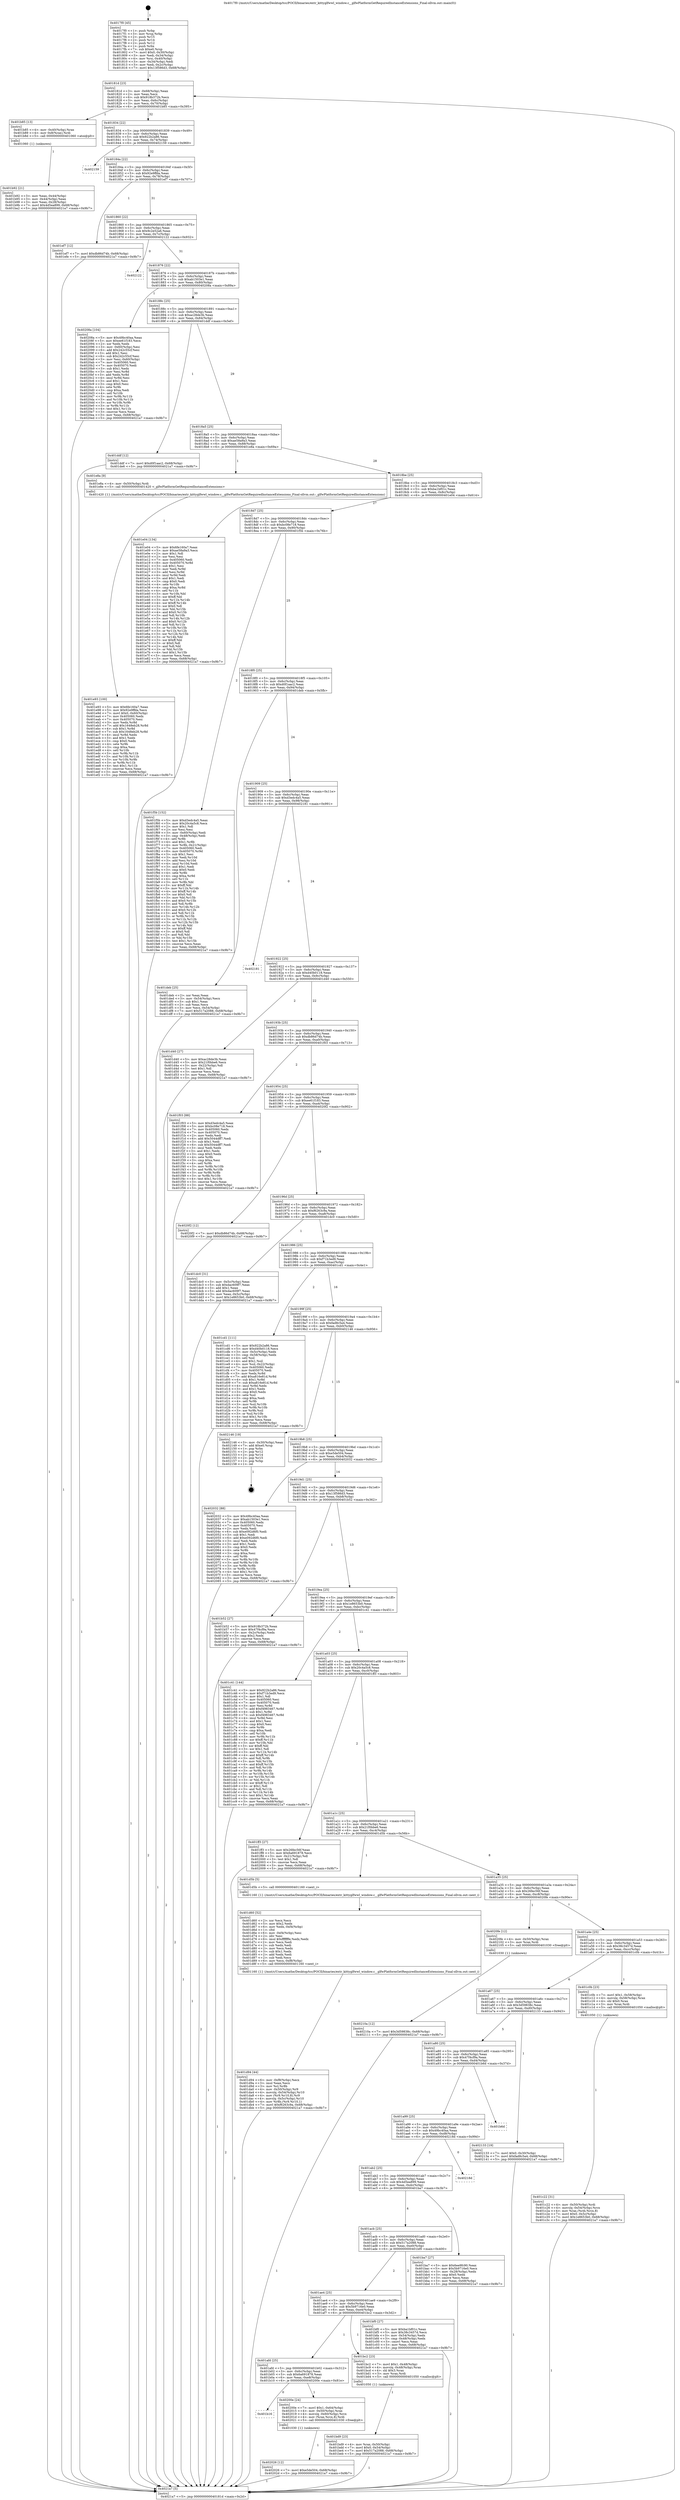 digraph "0x4017f0" {
  label = "0x4017f0 (/mnt/c/Users/mathe/Desktop/tcc/POCII/binaries/extr_kittyglfwwl_window.c__glfwPlatformGetRequiredInstanceExtensions_Final-ollvm.out::main(0))"
  labelloc = "t"
  node[shape=record]

  Entry [label="",width=0.3,height=0.3,shape=circle,fillcolor=black,style=filled]
  "0x40181d" [label="{
     0x40181d [23]\l
     | [instrs]\l
     &nbsp;&nbsp;0x40181d \<+3\>: mov -0x68(%rbp),%eax\l
     &nbsp;&nbsp;0x401820 \<+2\>: mov %eax,%ecx\l
     &nbsp;&nbsp;0x401822 \<+6\>: sub $0x918b372b,%ecx\l
     &nbsp;&nbsp;0x401828 \<+3\>: mov %eax,-0x6c(%rbp)\l
     &nbsp;&nbsp;0x40182b \<+3\>: mov %ecx,-0x70(%rbp)\l
     &nbsp;&nbsp;0x40182e \<+6\>: je 0000000000401b85 \<main+0x395\>\l
  }"]
  "0x401b85" [label="{
     0x401b85 [13]\l
     | [instrs]\l
     &nbsp;&nbsp;0x401b85 \<+4\>: mov -0x40(%rbp),%rax\l
     &nbsp;&nbsp;0x401b89 \<+4\>: mov 0x8(%rax),%rdi\l
     &nbsp;&nbsp;0x401b8d \<+5\>: call 0000000000401060 \<atoi@plt\>\l
     | [calls]\l
     &nbsp;&nbsp;0x401060 \{1\} (unknown)\l
  }"]
  "0x401834" [label="{
     0x401834 [22]\l
     | [instrs]\l
     &nbsp;&nbsp;0x401834 \<+5\>: jmp 0000000000401839 \<main+0x49\>\l
     &nbsp;&nbsp;0x401839 \<+3\>: mov -0x6c(%rbp),%eax\l
     &nbsp;&nbsp;0x40183c \<+5\>: sub $0x922b2a86,%eax\l
     &nbsp;&nbsp;0x401841 \<+3\>: mov %eax,-0x74(%rbp)\l
     &nbsp;&nbsp;0x401844 \<+6\>: je 0000000000402159 \<main+0x969\>\l
  }"]
  Exit [label="",width=0.3,height=0.3,shape=circle,fillcolor=black,style=filled,peripheries=2]
  "0x402159" [label="{
     0x402159\l
  }", style=dashed]
  "0x40184a" [label="{
     0x40184a [22]\l
     | [instrs]\l
     &nbsp;&nbsp;0x40184a \<+5\>: jmp 000000000040184f \<main+0x5f\>\l
     &nbsp;&nbsp;0x40184f \<+3\>: mov -0x6c(%rbp),%eax\l
     &nbsp;&nbsp;0x401852 \<+5\>: sub $0x92e9ffda,%eax\l
     &nbsp;&nbsp;0x401857 \<+3\>: mov %eax,-0x78(%rbp)\l
     &nbsp;&nbsp;0x40185a \<+6\>: je 0000000000401ef7 \<main+0x707\>\l
  }"]
  "0x40210a" [label="{
     0x40210a [12]\l
     | [instrs]\l
     &nbsp;&nbsp;0x40210a \<+7\>: movl $0x3d59838c,-0x68(%rbp)\l
     &nbsp;&nbsp;0x402111 \<+5\>: jmp 00000000004021a7 \<main+0x9b7\>\l
  }"]
  "0x401ef7" [label="{
     0x401ef7 [12]\l
     | [instrs]\l
     &nbsp;&nbsp;0x401ef7 \<+7\>: movl $0xdb86d74b,-0x68(%rbp)\l
     &nbsp;&nbsp;0x401efe \<+5\>: jmp 00000000004021a7 \<main+0x9b7\>\l
  }"]
  "0x401860" [label="{
     0x401860 [22]\l
     | [instrs]\l
     &nbsp;&nbsp;0x401860 \<+5\>: jmp 0000000000401865 \<main+0x75\>\l
     &nbsp;&nbsp;0x401865 \<+3\>: mov -0x6c(%rbp),%eax\l
     &nbsp;&nbsp;0x401868 \<+5\>: sub $0x9c2e52a6,%eax\l
     &nbsp;&nbsp;0x40186d \<+3\>: mov %eax,-0x7c(%rbp)\l
     &nbsp;&nbsp;0x401870 \<+6\>: je 0000000000402122 \<main+0x932\>\l
  }"]
  "0x402026" [label="{
     0x402026 [12]\l
     | [instrs]\l
     &nbsp;&nbsp;0x402026 \<+7\>: movl $0xe5de504,-0x68(%rbp)\l
     &nbsp;&nbsp;0x40202d \<+5\>: jmp 00000000004021a7 \<main+0x9b7\>\l
  }"]
  "0x402122" [label="{
     0x402122\l
  }", style=dashed]
  "0x401876" [label="{
     0x401876 [22]\l
     | [instrs]\l
     &nbsp;&nbsp;0x401876 \<+5\>: jmp 000000000040187b \<main+0x8b\>\l
     &nbsp;&nbsp;0x40187b \<+3\>: mov -0x6c(%rbp),%eax\l
     &nbsp;&nbsp;0x40187e \<+5\>: sub $0xab1503e1,%eax\l
     &nbsp;&nbsp;0x401883 \<+3\>: mov %eax,-0x80(%rbp)\l
     &nbsp;&nbsp;0x401886 \<+6\>: je 000000000040208a \<main+0x89a\>\l
  }"]
  "0x401b16" [label="{
     0x401b16\l
  }", style=dashed]
  "0x40208a" [label="{
     0x40208a [104]\l
     | [instrs]\l
     &nbsp;&nbsp;0x40208a \<+5\>: mov $0x49bc40aa,%eax\l
     &nbsp;&nbsp;0x40208f \<+5\>: mov $0xee61f183,%ecx\l
     &nbsp;&nbsp;0x402094 \<+2\>: xor %edx,%edx\l
     &nbsp;&nbsp;0x402096 \<+3\>: mov -0x60(%rbp),%esi\l
     &nbsp;&nbsp;0x402099 \<+6\>: add $0x242c55cf,%esi\l
     &nbsp;&nbsp;0x40209f \<+3\>: add $0x1,%esi\l
     &nbsp;&nbsp;0x4020a2 \<+6\>: sub $0x242c55cf,%esi\l
     &nbsp;&nbsp;0x4020a8 \<+3\>: mov %esi,-0x60(%rbp)\l
     &nbsp;&nbsp;0x4020ab \<+7\>: mov 0x405060,%esi\l
     &nbsp;&nbsp;0x4020b2 \<+7\>: mov 0x405070,%edi\l
     &nbsp;&nbsp;0x4020b9 \<+3\>: sub $0x1,%edx\l
     &nbsp;&nbsp;0x4020bc \<+3\>: mov %esi,%r8d\l
     &nbsp;&nbsp;0x4020bf \<+3\>: add %edx,%r8d\l
     &nbsp;&nbsp;0x4020c2 \<+4\>: imul %r8d,%esi\l
     &nbsp;&nbsp;0x4020c6 \<+3\>: and $0x1,%esi\l
     &nbsp;&nbsp;0x4020c9 \<+3\>: cmp $0x0,%esi\l
     &nbsp;&nbsp;0x4020cc \<+4\>: sete %r9b\l
     &nbsp;&nbsp;0x4020d0 \<+3\>: cmp $0xa,%edi\l
     &nbsp;&nbsp;0x4020d3 \<+4\>: setl %r10b\l
     &nbsp;&nbsp;0x4020d7 \<+3\>: mov %r9b,%r11b\l
     &nbsp;&nbsp;0x4020da \<+3\>: and %r10b,%r11b\l
     &nbsp;&nbsp;0x4020dd \<+3\>: xor %r10b,%r9b\l
     &nbsp;&nbsp;0x4020e0 \<+3\>: or %r9b,%r11b\l
     &nbsp;&nbsp;0x4020e3 \<+4\>: test $0x1,%r11b\l
     &nbsp;&nbsp;0x4020e7 \<+3\>: cmovne %ecx,%eax\l
     &nbsp;&nbsp;0x4020ea \<+3\>: mov %eax,-0x68(%rbp)\l
     &nbsp;&nbsp;0x4020ed \<+5\>: jmp 00000000004021a7 \<main+0x9b7\>\l
  }"]
  "0x40188c" [label="{
     0x40188c [25]\l
     | [instrs]\l
     &nbsp;&nbsp;0x40188c \<+5\>: jmp 0000000000401891 \<main+0xa1\>\l
     &nbsp;&nbsp;0x401891 \<+3\>: mov -0x6c(%rbp),%eax\l
     &nbsp;&nbsp;0x401894 \<+5\>: sub $0xac28de3b,%eax\l
     &nbsp;&nbsp;0x401899 \<+6\>: mov %eax,-0x84(%rbp)\l
     &nbsp;&nbsp;0x40189f \<+6\>: je 0000000000401ddf \<main+0x5ef\>\l
  }"]
  "0x40200e" [label="{
     0x40200e [24]\l
     | [instrs]\l
     &nbsp;&nbsp;0x40200e \<+7\>: movl $0x1,-0x64(%rbp)\l
     &nbsp;&nbsp;0x402015 \<+4\>: mov -0x50(%rbp),%rax\l
     &nbsp;&nbsp;0x402019 \<+4\>: movslq -0x60(%rbp),%rcx\l
     &nbsp;&nbsp;0x40201d \<+4\>: mov (%rax,%rcx,8),%rdi\l
     &nbsp;&nbsp;0x402021 \<+5\>: call 0000000000401030 \<free@plt\>\l
     | [calls]\l
     &nbsp;&nbsp;0x401030 \{1\} (unknown)\l
  }"]
  "0x401ddf" [label="{
     0x401ddf [12]\l
     | [instrs]\l
     &nbsp;&nbsp;0x401ddf \<+7\>: movl $0xd0f1aac2,-0x68(%rbp)\l
     &nbsp;&nbsp;0x401de6 \<+5\>: jmp 00000000004021a7 \<main+0x9b7\>\l
  }"]
  "0x4018a5" [label="{
     0x4018a5 [25]\l
     | [instrs]\l
     &nbsp;&nbsp;0x4018a5 \<+5\>: jmp 00000000004018aa \<main+0xba\>\l
     &nbsp;&nbsp;0x4018aa \<+3\>: mov -0x6c(%rbp),%eax\l
     &nbsp;&nbsp;0x4018ad \<+5\>: sub $0xae58a9a3,%eax\l
     &nbsp;&nbsp;0x4018b2 \<+6\>: mov %eax,-0x88(%rbp)\l
     &nbsp;&nbsp;0x4018b8 \<+6\>: je 0000000000401e8a \<main+0x69a\>\l
  }"]
  "0x401e93" [label="{
     0x401e93 [100]\l
     | [instrs]\l
     &nbsp;&nbsp;0x401e93 \<+5\>: mov $0x6fe160a7,%eax\l
     &nbsp;&nbsp;0x401e98 \<+5\>: mov $0x92e9ffda,%ecx\l
     &nbsp;&nbsp;0x401e9d \<+7\>: movl $0x0,-0x60(%rbp)\l
     &nbsp;&nbsp;0x401ea4 \<+7\>: mov 0x405060,%edx\l
     &nbsp;&nbsp;0x401eab \<+7\>: mov 0x405070,%esi\l
     &nbsp;&nbsp;0x401eb2 \<+3\>: mov %edx,%r8d\l
     &nbsp;&nbsp;0x401eb5 \<+7\>: add $0x1648eb28,%r8d\l
     &nbsp;&nbsp;0x401ebc \<+4\>: sub $0x1,%r8d\l
     &nbsp;&nbsp;0x401ec0 \<+7\>: sub $0x1648eb28,%r8d\l
     &nbsp;&nbsp;0x401ec7 \<+4\>: imul %r8d,%edx\l
     &nbsp;&nbsp;0x401ecb \<+3\>: and $0x1,%edx\l
     &nbsp;&nbsp;0x401ece \<+3\>: cmp $0x0,%edx\l
     &nbsp;&nbsp;0x401ed1 \<+4\>: sete %r9b\l
     &nbsp;&nbsp;0x401ed5 \<+3\>: cmp $0xa,%esi\l
     &nbsp;&nbsp;0x401ed8 \<+4\>: setl %r10b\l
     &nbsp;&nbsp;0x401edc \<+3\>: mov %r9b,%r11b\l
     &nbsp;&nbsp;0x401edf \<+3\>: and %r10b,%r11b\l
     &nbsp;&nbsp;0x401ee2 \<+3\>: xor %r10b,%r9b\l
     &nbsp;&nbsp;0x401ee5 \<+3\>: or %r9b,%r11b\l
     &nbsp;&nbsp;0x401ee8 \<+4\>: test $0x1,%r11b\l
     &nbsp;&nbsp;0x401eec \<+3\>: cmovne %ecx,%eax\l
     &nbsp;&nbsp;0x401eef \<+3\>: mov %eax,-0x68(%rbp)\l
     &nbsp;&nbsp;0x401ef2 \<+5\>: jmp 00000000004021a7 \<main+0x9b7\>\l
  }"]
  "0x401e8a" [label="{
     0x401e8a [9]\l
     | [instrs]\l
     &nbsp;&nbsp;0x401e8a \<+4\>: mov -0x50(%rbp),%rdi\l
     &nbsp;&nbsp;0x401e8e \<+5\>: call 0000000000401420 \<_glfwPlatformGetRequiredInstanceExtensions\>\l
     | [calls]\l
     &nbsp;&nbsp;0x401420 \{1\} (/mnt/c/Users/mathe/Desktop/tcc/POCII/binaries/extr_kittyglfwwl_window.c__glfwPlatformGetRequiredInstanceExtensions_Final-ollvm.out::_glfwPlatformGetRequiredInstanceExtensions)\l
  }"]
  "0x4018be" [label="{
     0x4018be [25]\l
     | [instrs]\l
     &nbsp;&nbsp;0x4018be \<+5\>: jmp 00000000004018c3 \<main+0xd3\>\l
     &nbsp;&nbsp;0x4018c3 \<+3\>: mov -0x6c(%rbp),%eax\l
     &nbsp;&nbsp;0x4018c6 \<+5\>: sub $0xba1bf01c,%eax\l
     &nbsp;&nbsp;0x4018cb \<+6\>: mov %eax,-0x8c(%rbp)\l
     &nbsp;&nbsp;0x4018d1 \<+6\>: je 0000000000401e04 \<main+0x614\>\l
  }"]
  "0x401d94" [label="{
     0x401d94 [44]\l
     | [instrs]\l
     &nbsp;&nbsp;0x401d94 \<+6\>: mov -0xf8(%rbp),%ecx\l
     &nbsp;&nbsp;0x401d9a \<+3\>: imul %eax,%ecx\l
     &nbsp;&nbsp;0x401d9d \<+3\>: mov %cl,%r8b\l
     &nbsp;&nbsp;0x401da0 \<+4\>: mov -0x50(%rbp),%r9\l
     &nbsp;&nbsp;0x401da4 \<+4\>: movslq -0x54(%rbp),%r10\l
     &nbsp;&nbsp;0x401da8 \<+4\>: mov (%r9,%r10,8),%r9\l
     &nbsp;&nbsp;0x401dac \<+4\>: movslq -0x5c(%rbp),%r10\l
     &nbsp;&nbsp;0x401db0 \<+4\>: mov %r8b,(%r9,%r10,1)\l
     &nbsp;&nbsp;0x401db4 \<+7\>: movl $0xf6263c9a,-0x68(%rbp)\l
     &nbsp;&nbsp;0x401dbb \<+5\>: jmp 00000000004021a7 \<main+0x9b7\>\l
  }"]
  "0x401e04" [label="{
     0x401e04 [134]\l
     | [instrs]\l
     &nbsp;&nbsp;0x401e04 \<+5\>: mov $0x6fe160a7,%eax\l
     &nbsp;&nbsp;0x401e09 \<+5\>: mov $0xae58a9a3,%ecx\l
     &nbsp;&nbsp;0x401e0e \<+2\>: mov $0x1,%dl\l
     &nbsp;&nbsp;0x401e10 \<+2\>: xor %esi,%esi\l
     &nbsp;&nbsp;0x401e12 \<+7\>: mov 0x405060,%edi\l
     &nbsp;&nbsp;0x401e19 \<+8\>: mov 0x405070,%r8d\l
     &nbsp;&nbsp;0x401e21 \<+3\>: sub $0x1,%esi\l
     &nbsp;&nbsp;0x401e24 \<+3\>: mov %edi,%r9d\l
     &nbsp;&nbsp;0x401e27 \<+3\>: add %esi,%r9d\l
     &nbsp;&nbsp;0x401e2a \<+4\>: imul %r9d,%edi\l
     &nbsp;&nbsp;0x401e2e \<+3\>: and $0x1,%edi\l
     &nbsp;&nbsp;0x401e31 \<+3\>: cmp $0x0,%edi\l
     &nbsp;&nbsp;0x401e34 \<+4\>: sete %r10b\l
     &nbsp;&nbsp;0x401e38 \<+4\>: cmp $0xa,%r8d\l
     &nbsp;&nbsp;0x401e3c \<+4\>: setl %r11b\l
     &nbsp;&nbsp;0x401e40 \<+3\>: mov %r10b,%bl\l
     &nbsp;&nbsp;0x401e43 \<+3\>: xor $0xff,%bl\l
     &nbsp;&nbsp;0x401e46 \<+3\>: mov %r11b,%r14b\l
     &nbsp;&nbsp;0x401e49 \<+4\>: xor $0xff,%r14b\l
     &nbsp;&nbsp;0x401e4d \<+3\>: xor $0x0,%dl\l
     &nbsp;&nbsp;0x401e50 \<+3\>: mov %bl,%r15b\l
     &nbsp;&nbsp;0x401e53 \<+4\>: and $0x0,%r15b\l
     &nbsp;&nbsp;0x401e57 \<+3\>: and %dl,%r10b\l
     &nbsp;&nbsp;0x401e5a \<+3\>: mov %r14b,%r12b\l
     &nbsp;&nbsp;0x401e5d \<+4\>: and $0x0,%r12b\l
     &nbsp;&nbsp;0x401e61 \<+3\>: and %dl,%r11b\l
     &nbsp;&nbsp;0x401e64 \<+3\>: or %r10b,%r15b\l
     &nbsp;&nbsp;0x401e67 \<+3\>: or %r11b,%r12b\l
     &nbsp;&nbsp;0x401e6a \<+3\>: xor %r12b,%r15b\l
     &nbsp;&nbsp;0x401e6d \<+3\>: or %r14b,%bl\l
     &nbsp;&nbsp;0x401e70 \<+3\>: xor $0xff,%bl\l
     &nbsp;&nbsp;0x401e73 \<+3\>: or $0x0,%dl\l
     &nbsp;&nbsp;0x401e76 \<+2\>: and %dl,%bl\l
     &nbsp;&nbsp;0x401e78 \<+3\>: or %bl,%r15b\l
     &nbsp;&nbsp;0x401e7b \<+4\>: test $0x1,%r15b\l
     &nbsp;&nbsp;0x401e7f \<+3\>: cmovne %ecx,%eax\l
     &nbsp;&nbsp;0x401e82 \<+3\>: mov %eax,-0x68(%rbp)\l
     &nbsp;&nbsp;0x401e85 \<+5\>: jmp 00000000004021a7 \<main+0x9b7\>\l
  }"]
  "0x4018d7" [label="{
     0x4018d7 [25]\l
     | [instrs]\l
     &nbsp;&nbsp;0x4018d7 \<+5\>: jmp 00000000004018dc \<main+0xec\>\l
     &nbsp;&nbsp;0x4018dc \<+3\>: mov -0x6c(%rbp),%eax\l
     &nbsp;&nbsp;0x4018df \<+5\>: sub $0xbc08e718,%eax\l
     &nbsp;&nbsp;0x4018e4 \<+6\>: mov %eax,-0x90(%rbp)\l
     &nbsp;&nbsp;0x4018ea \<+6\>: je 0000000000401f5b \<main+0x76b\>\l
  }"]
  "0x401d60" [label="{
     0x401d60 [52]\l
     | [instrs]\l
     &nbsp;&nbsp;0x401d60 \<+2\>: xor %ecx,%ecx\l
     &nbsp;&nbsp;0x401d62 \<+5\>: mov $0x2,%edx\l
     &nbsp;&nbsp;0x401d67 \<+6\>: mov %edx,-0xf4(%rbp)\l
     &nbsp;&nbsp;0x401d6d \<+1\>: cltd\l
     &nbsp;&nbsp;0x401d6e \<+6\>: mov -0xf4(%rbp),%esi\l
     &nbsp;&nbsp;0x401d74 \<+2\>: idiv %esi\l
     &nbsp;&nbsp;0x401d76 \<+6\>: imul $0xfffffffe,%edx,%edx\l
     &nbsp;&nbsp;0x401d7c \<+2\>: mov %ecx,%edi\l
     &nbsp;&nbsp;0x401d7e \<+2\>: sub %edx,%edi\l
     &nbsp;&nbsp;0x401d80 \<+2\>: mov %ecx,%edx\l
     &nbsp;&nbsp;0x401d82 \<+3\>: sub $0x1,%edx\l
     &nbsp;&nbsp;0x401d85 \<+2\>: add %edx,%edi\l
     &nbsp;&nbsp;0x401d87 \<+2\>: sub %edi,%ecx\l
     &nbsp;&nbsp;0x401d89 \<+6\>: mov %ecx,-0xf8(%rbp)\l
     &nbsp;&nbsp;0x401d8f \<+5\>: call 0000000000401160 \<next_i\>\l
     | [calls]\l
     &nbsp;&nbsp;0x401160 \{1\} (/mnt/c/Users/mathe/Desktop/tcc/POCII/binaries/extr_kittyglfwwl_window.c__glfwPlatformGetRequiredInstanceExtensions_Final-ollvm.out::next_i)\l
  }"]
  "0x401f5b" [label="{
     0x401f5b [152]\l
     | [instrs]\l
     &nbsp;&nbsp;0x401f5b \<+5\>: mov $0xd3edc4a5,%eax\l
     &nbsp;&nbsp;0x401f60 \<+5\>: mov $0x20c4a5c8,%ecx\l
     &nbsp;&nbsp;0x401f65 \<+2\>: mov $0x1,%dl\l
     &nbsp;&nbsp;0x401f67 \<+2\>: xor %esi,%esi\l
     &nbsp;&nbsp;0x401f69 \<+3\>: mov -0x60(%rbp),%edi\l
     &nbsp;&nbsp;0x401f6c \<+3\>: cmp -0x48(%rbp),%edi\l
     &nbsp;&nbsp;0x401f6f \<+4\>: setl %r8b\l
     &nbsp;&nbsp;0x401f73 \<+4\>: and $0x1,%r8b\l
     &nbsp;&nbsp;0x401f77 \<+4\>: mov %r8b,-0x21(%rbp)\l
     &nbsp;&nbsp;0x401f7b \<+7\>: mov 0x405060,%edi\l
     &nbsp;&nbsp;0x401f82 \<+8\>: mov 0x405070,%r9d\l
     &nbsp;&nbsp;0x401f8a \<+3\>: sub $0x1,%esi\l
     &nbsp;&nbsp;0x401f8d \<+3\>: mov %edi,%r10d\l
     &nbsp;&nbsp;0x401f90 \<+3\>: add %esi,%r10d\l
     &nbsp;&nbsp;0x401f93 \<+4\>: imul %r10d,%edi\l
     &nbsp;&nbsp;0x401f97 \<+3\>: and $0x1,%edi\l
     &nbsp;&nbsp;0x401f9a \<+3\>: cmp $0x0,%edi\l
     &nbsp;&nbsp;0x401f9d \<+4\>: sete %r8b\l
     &nbsp;&nbsp;0x401fa1 \<+4\>: cmp $0xa,%r9d\l
     &nbsp;&nbsp;0x401fa5 \<+4\>: setl %r11b\l
     &nbsp;&nbsp;0x401fa9 \<+3\>: mov %r8b,%bl\l
     &nbsp;&nbsp;0x401fac \<+3\>: xor $0xff,%bl\l
     &nbsp;&nbsp;0x401faf \<+3\>: mov %r11b,%r14b\l
     &nbsp;&nbsp;0x401fb2 \<+4\>: xor $0xff,%r14b\l
     &nbsp;&nbsp;0x401fb6 \<+3\>: xor $0x0,%dl\l
     &nbsp;&nbsp;0x401fb9 \<+3\>: mov %bl,%r15b\l
     &nbsp;&nbsp;0x401fbc \<+4\>: and $0x0,%r15b\l
     &nbsp;&nbsp;0x401fc0 \<+3\>: and %dl,%r8b\l
     &nbsp;&nbsp;0x401fc3 \<+3\>: mov %r14b,%r12b\l
     &nbsp;&nbsp;0x401fc6 \<+4\>: and $0x0,%r12b\l
     &nbsp;&nbsp;0x401fca \<+3\>: and %dl,%r11b\l
     &nbsp;&nbsp;0x401fcd \<+3\>: or %r8b,%r15b\l
     &nbsp;&nbsp;0x401fd0 \<+3\>: or %r11b,%r12b\l
     &nbsp;&nbsp;0x401fd3 \<+3\>: xor %r12b,%r15b\l
     &nbsp;&nbsp;0x401fd6 \<+3\>: or %r14b,%bl\l
     &nbsp;&nbsp;0x401fd9 \<+3\>: xor $0xff,%bl\l
     &nbsp;&nbsp;0x401fdc \<+3\>: or $0x0,%dl\l
     &nbsp;&nbsp;0x401fdf \<+2\>: and %dl,%bl\l
     &nbsp;&nbsp;0x401fe1 \<+3\>: or %bl,%r15b\l
     &nbsp;&nbsp;0x401fe4 \<+4\>: test $0x1,%r15b\l
     &nbsp;&nbsp;0x401fe8 \<+3\>: cmovne %ecx,%eax\l
     &nbsp;&nbsp;0x401feb \<+3\>: mov %eax,-0x68(%rbp)\l
     &nbsp;&nbsp;0x401fee \<+5\>: jmp 00000000004021a7 \<main+0x9b7\>\l
  }"]
  "0x4018f0" [label="{
     0x4018f0 [25]\l
     | [instrs]\l
     &nbsp;&nbsp;0x4018f0 \<+5\>: jmp 00000000004018f5 \<main+0x105\>\l
     &nbsp;&nbsp;0x4018f5 \<+3\>: mov -0x6c(%rbp),%eax\l
     &nbsp;&nbsp;0x4018f8 \<+5\>: sub $0xd0f1aac2,%eax\l
     &nbsp;&nbsp;0x4018fd \<+6\>: mov %eax,-0x94(%rbp)\l
     &nbsp;&nbsp;0x401903 \<+6\>: je 0000000000401deb \<main+0x5fb\>\l
  }"]
  "0x401c22" [label="{
     0x401c22 [31]\l
     | [instrs]\l
     &nbsp;&nbsp;0x401c22 \<+4\>: mov -0x50(%rbp),%rdi\l
     &nbsp;&nbsp;0x401c26 \<+4\>: movslq -0x54(%rbp),%rcx\l
     &nbsp;&nbsp;0x401c2a \<+4\>: mov %rax,(%rdi,%rcx,8)\l
     &nbsp;&nbsp;0x401c2e \<+7\>: movl $0x0,-0x5c(%rbp)\l
     &nbsp;&nbsp;0x401c35 \<+7\>: movl $0x1e8653b0,-0x68(%rbp)\l
     &nbsp;&nbsp;0x401c3c \<+5\>: jmp 00000000004021a7 \<main+0x9b7\>\l
  }"]
  "0x401deb" [label="{
     0x401deb [25]\l
     | [instrs]\l
     &nbsp;&nbsp;0x401deb \<+2\>: xor %eax,%eax\l
     &nbsp;&nbsp;0x401ded \<+3\>: mov -0x54(%rbp),%ecx\l
     &nbsp;&nbsp;0x401df0 \<+3\>: sub $0x1,%eax\l
     &nbsp;&nbsp;0x401df3 \<+2\>: sub %eax,%ecx\l
     &nbsp;&nbsp;0x401df5 \<+3\>: mov %ecx,-0x54(%rbp)\l
     &nbsp;&nbsp;0x401df8 \<+7\>: movl $0x517a2088,-0x68(%rbp)\l
     &nbsp;&nbsp;0x401dff \<+5\>: jmp 00000000004021a7 \<main+0x9b7\>\l
  }"]
  "0x401909" [label="{
     0x401909 [25]\l
     | [instrs]\l
     &nbsp;&nbsp;0x401909 \<+5\>: jmp 000000000040190e \<main+0x11e\>\l
     &nbsp;&nbsp;0x40190e \<+3\>: mov -0x6c(%rbp),%eax\l
     &nbsp;&nbsp;0x401911 \<+5\>: sub $0xd3edc4a5,%eax\l
     &nbsp;&nbsp;0x401916 \<+6\>: mov %eax,-0x98(%rbp)\l
     &nbsp;&nbsp;0x40191c \<+6\>: je 0000000000402181 \<main+0x991\>\l
  }"]
  "0x401bd9" [label="{
     0x401bd9 [23]\l
     | [instrs]\l
     &nbsp;&nbsp;0x401bd9 \<+4\>: mov %rax,-0x50(%rbp)\l
     &nbsp;&nbsp;0x401bdd \<+7\>: movl $0x0,-0x54(%rbp)\l
     &nbsp;&nbsp;0x401be4 \<+7\>: movl $0x517a2088,-0x68(%rbp)\l
     &nbsp;&nbsp;0x401beb \<+5\>: jmp 00000000004021a7 \<main+0x9b7\>\l
  }"]
  "0x402181" [label="{
     0x402181\l
  }", style=dashed]
  "0x401922" [label="{
     0x401922 [25]\l
     | [instrs]\l
     &nbsp;&nbsp;0x401922 \<+5\>: jmp 0000000000401927 \<main+0x137\>\l
     &nbsp;&nbsp;0x401927 \<+3\>: mov -0x6c(%rbp),%eax\l
     &nbsp;&nbsp;0x40192a \<+5\>: sub $0xd40b0118,%eax\l
     &nbsp;&nbsp;0x40192f \<+6\>: mov %eax,-0x9c(%rbp)\l
     &nbsp;&nbsp;0x401935 \<+6\>: je 0000000000401d40 \<main+0x550\>\l
  }"]
  "0x401afd" [label="{
     0x401afd [25]\l
     | [instrs]\l
     &nbsp;&nbsp;0x401afd \<+5\>: jmp 0000000000401b02 \<main+0x312\>\l
     &nbsp;&nbsp;0x401b02 \<+3\>: mov -0x6c(%rbp),%eax\l
     &nbsp;&nbsp;0x401b05 \<+5\>: sub $0x6a691878,%eax\l
     &nbsp;&nbsp;0x401b0a \<+6\>: mov %eax,-0xe8(%rbp)\l
     &nbsp;&nbsp;0x401b10 \<+6\>: je 000000000040200e \<main+0x81e\>\l
  }"]
  "0x401d40" [label="{
     0x401d40 [27]\l
     | [instrs]\l
     &nbsp;&nbsp;0x401d40 \<+5\>: mov $0xac28de3b,%eax\l
     &nbsp;&nbsp;0x401d45 \<+5\>: mov $0x21f0bbe6,%ecx\l
     &nbsp;&nbsp;0x401d4a \<+3\>: mov -0x22(%rbp),%dl\l
     &nbsp;&nbsp;0x401d4d \<+3\>: test $0x1,%dl\l
     &nbsp;&nbsp;0x401d50 \<+3\>: cmovne %ecx,%eax\l
     &nbsp;&nbsp;0x401d53 \<+3\>: mov %eax,-0x68(%rbp)\l
     &nbsp;&nbsp;0x401d56 \<+5\>: jmp 00000000004021a7 \<main+0x9b7\>\l
  }"]
  "0x40193b" [label="{
     0x40193b [25]\l
     | [instrs]\l
     &nbsp;&nbsp;0x40193b \<+5\>: jmp 0000000000401940 \<main+0x150\>\l
     &nbsp;&nbsp;0x401940 \<+3\>: mov -0x6c(%rbp),%eax\l
     &nbsp;&nbsp;0x401943 \<+5\>: sub $0xdb86d74b,%eax\l
     &nbsp;&nbsp;0x401948 \<+6\>: mov %eax,-0xa0(%rbp)\l
     &nbsp;&nbsp;0x40194e \<+6\>: je 0000000000401f03 \<main+0x713\>\l
  }"]
  "0x401bc2" [label="{
     0x401bc2 [23]\l
     | [instrs]\l
     &nbsp;&nbsp;0x401bc2 \<+7\>: movl $0x1,-0x48(%rbp)\l
     &nbsp;&nbsp;0x401bc9 \<+4\>: movslq -0x48(%rbp),%rax\l
     &nbsp;&nbsp;0x401bcd \<+4\>: shl $0x3,%rax\l
     &nbsp;&nbsp;0x401bd1 \<+3\>: mov %rax,%rdi\l
     &nbsp;&nbsp;0x401bd4 \<+5\>: call 0000000000401050 \<malloc@plt\>\l
     | [calls]\l
     &nbsp;&nbsp;0x401050 \{1\} (unknown)\l
  }"]
  "0x401f03" [label="{
     0x401f03 [88]\l
     | [instrs]\l
     &nbsp;&nbsp;0x401f03 \<+5\>: mov $0xd3edc4a5,%eax\l
     &nbsp;&nbsp;0x401f08 \<+5\>: mov $0xbc08e718,%ecx\l
     &nbsp;&nbsp;0x401f0d \<+7\>: mov 0x405060,%edx\l
     &nbsp;&nbsp;0x401f14 \<+7\>: mov 0x405070,%esi\l
     &nbsp;&nbsp;0x401f1b \<+2\>: mov %edx,%edi\l
     &nbsp;&nbsp;0x401f1d \<+6\>: add $0x5044dff7,%edi\l
     &nbsp;&nbsp;0x401f23 \<+3\>: sub $0x1,%edi\l
     &nbsp;&nbsp;0x401f26 \<+6\>: sub $0x5044dff7,%edi\l
     &nbsp;&nbsp;0x401f2c \<+3\>: imul %edi,%edx\l
     &nbsp;&nbsp;0x401f2f \<+3\>: and $0x1,%edx\l
     &nbsp;&nbsp;0x401f32 \<+3\>: cmp $0x0,%edx\l
     &nbsp;&nbsp;0x401f35 \<+4\>: sete %r8b\l
     &nbsp;&nbsp;0x401f39 \<+3\>: cmp $0xa,%esi\l
     &nbsp;&nbsp;0x401f3c \<+4\>: setl %r9b\l
     &nbsp;&nbsp;0x401f40 \<+3\>: mov %r8b,%r10b\l
     &nbsp;&nbsp;0x401f43 \<+3\>: and %r9b,%r10b\l
     &nbsp;&nbsp;0x401f46 \<+3\>: xor %r9b,%r8b\l
     &nbsp;&nbsp;0x401f49 \<+3\>: or %r8b,%r10b\l
     &nbsp;&nbsp;0x401f4c \<+4\>: test $0x1,%r10b\l
     &nbsp;&nbsp;0x401f50 \<+3\>: cmovne %ecx,%eax\l
     &nbsp;&nbsp;0x401f53 \<+3\>: mov %eax,-0x68(%rbp)\l
     &nbsp;&nbsp;0x401f56 \<+5\>: jmp 00000000004021a7 \<main+0x9b7\>\l
  }"]
  "0x401954" [label="{
     0x401954 [25]\l
     | [instrs]\l
     &nbsp;&nbsp;0x401954 \<+5\>: jmp 0000000000401959 \<main+0x169\>\l
     &nbsp;&nbsp;0x401959 \<+3\>: mov -0x6c(%rbp),%eax\l
     &nbsp;&nbsp;0x40195c \<+5\>: sub $0xee61f183,%eax\l
     &nbsp;&nbsp;0x401961 \<+6\>: mov %eax,-0xa4(%rbp)\l
     &nbsp;&nbsp;0x401967 \<+6\>: je 00000000004020f2 \<main+0x902\>\l
  }"]
  "0x401ae4" [label="{
     0x401ae4 [25]\l
     | [instrs]\l
     &nbsp;&nbsp;0x401ae4 \<+5\>: jmp 0000000000401ae9 \<main+0x2f9\>\l
     &nbsp;&nbsp;0x401ae9 \<+3\>: mov -0x6c(%rbp),%eax\l
     &nbsp;&nbsp;0x401aec \<+5\>: sub $0x5b9716e0,%eax\l
     &nbsp;&nbsp;0x401af1 \<+6\>: mov %eax,-0xe4(%rbp)\l
     &nbsp;&nbsp;0x401af7 \<+6\>: je 0000000000401bc2 \<main+0x3d2\>\l
  }"]
  "0x4020f2" [label="{
     0x4020f2 [12]\l
     | [instrs]\l
     &nbsp;&nbsp;0x4020f2 \<+7\>: movl $0xdb86d74b,-0x68(%rbp)\l
     &nbsp;&nbsp;0x4020f9 \<+5\>: jmp 00000000004021a7 \<main+0x9b7\>\l
  }"]
  "0x40196d" [label="{
     0x40196d [25]\l
     | [instrs]\l
     &nbsp;&nbsp;0x40196d \<+5\>: jmp 0000000000401972 \<main+0x182\>\l
     &nbsp;&nbsp;0x401972 \<+3\>: mov -0x6c(%rbp),%eax\l
     &nbsp;&nbsp;0x401975 \<+5\>: sub $0xf6263c9a,%eax\l
     &nbsp;&nbsp;0x40197a \<+6\>: mov %eax,-0xa8(%rbp)\l
     &nbsp;&nbsp;0x401980 \<+6\>: je 0000000000401dc0 \<main+0x5d0\>\l
  }"]
  "0x401bf0" [label="{
     0x401bf0 [27]\l
     | [instrs]\l
     &nbsp;&nbsp;0x401bf0 \<+5\>: mov $0xba1bf01c,%eax\l
     &nbsp;&nbsp;0x401bf5 \<+5\>: mov $0x38c3457d,%ecx\l
     &nbsp;&nbsp;0x401bfa \<+3\>: mov -0x54(%rbp),%edx\l
     &nbsp;&nbsp;0x401bfd \<+3\>: cmp -0x48(%rbp),%edx\l
     &nbsp;&nbsp;0x401c00 \<+3\>: cmovl %ecx,%eax\l
     &nbsp;&nbsp;0x401c03 \<+3\>: mov %eax,-0x68(%rbp)\l
     &nbsp;&nbsp;0x401c06 \<+5\>: jmp 00000000004021a7 \<main+0x9b7\>\l
  }"]
  "0x401dc0" [label="{
     0x401dc0 [31]\l
     | [instrs]\l
     &nbsp;&nbsp;0x401dc0 \<+3\>: mov -0x5c(%rbp),%eax\l
     &nbsp;&nbsp;0x401dc3 \<+5\>: sub $0xdac609f7,%eax\l
     &nbsp;&nbsp;0x401dc8 \<+3\>: add $0x1,%eax\l
     &nbsp;&nbsp;0x401dcb \<+5\>: add $0xdac609f7,%eax\l
     &nbsp;&nbsp;0x401dd0 \<+3\>: mov %eax,-0x5c(%rbp)\l
     &nbsp;&nbsp;0x401dd3 \<+7\>: movl $0x1e8653b0,-0x68(%rbp)\l
     &nbsp;&nbsp;0x401dda \<+5\>: jmp 00000000004021a7 \<main+0x9b7\>\l
  }"]
  "0x401986" [label="{
     0x401986 [25]\l
     | [instrs]\l
     &nbsp;&nbsp;0x401986 \<+5\>: jmp 000000000040198b \<main+0x19b\>\l
     &nbsp;&nbsp;0x40198b \<+3\>: mov -0x6c(%rbp),%eax\l
     &nbsp;&nbsp;0x40198e \<+5\>: sub $0xf71b3ed9,%eax\l
     &nbsp;&nbsp;0x401993 \<+6\>: mov %eax,-0xac(%rbp)\l
     &nbsp;&nbsp;0x401999 \<+6\>: je 0000000000401cd1 \<main+0x4e1\>\l
  }"]
  "0x401acb" [label="{
     0x401acb [25]\l
     | [instrs]\l
     &nbsp;&nbsp;0x401acb \<+5\>: jmp 0000000000401ad0 \<main+0x2e0\>\l
     &nbsp;&nbsp;0x401ad0 \<+3\>: mov -0x6c(%rbp),%eax\l
     &nbsp;&nbsp;0x401ad3 \<+5\>: sub $0x517a2088,%eax\l
     &nbsp;&nbsp;0x401ad8 \<+6\>: mov %eax,-0xe0(%rbp)\l
     &nbsp;&nbsp;0x401ade \<+6\>: je 0000000000401bf0 \<main+0x400\>\l
  }"]
  "0x401cd1" [label="{
     0x401cd1 [111]\l
     | [instrs]\l
     &nbsp;&nbsp;0x401cd1 \<+5\>: mov $0x922b2a86,%eax\l
     &nbsp;&nbsp;0x401cd6 \<+5\>: mov $0xd40b0118,%ecx\l
     &nbsp;&nbsp;0x401cdb \<+3\>: mov -0x5c(%rbp),%edx\l
     &nbsp;&nbsp;0x401cde \<+3\>: cmp -0x58(%rbp),%edx\l
     &nbsp;&nbsp;0x401ce1 \<+4\>: setl %sil\l
     &nbsp;&nbsp;0x401ce5 \<+4\>: and $0x1,%sil\l
     &nbsp;&nbsp;0x401ce9 \<+4\>: mov %sil,-0x22(%rbp)\l
     &nbsp;&nbsp;0x401ced \<+7\>: mov 0x405060,%edx\l
     &nbsp;&nbsp;0x401cf4 \<+7\>: mov 0x405070,%edi\l
     &nbsp;&nbsp;0x401cfb \<+3\>: mov %edx,%r8d\l
     &nbsp;&nbsp;0x401cfe \<+7\>: add $0xa816e81d,%r8d\l
     &nbsp;&nbsp;0x401d05 \<+4\>: sub $0x1,%r8d\l
     &nbsp;&nbsp;0x401d09 \<+7\>: sub $0xa816e81d,%r8d\l
     &nbsp;&nbsp;0x401d10 \<+4\>: imul %r8d,%edx\l
     &nbsp;&nbsp;0x401d14 \<+3\>: and $0x1,%edx\l
     &nbsp;&nbsp;0x401d17 \<+3\>: cmp $0x0,%edx\l
     &nbsp;&nbsp;0x401d1a \<+4\>: sete %sil\l
     &nbsp;&nbsp;0x401d1e \<+3\>: cmp $0xa,%edi\l
     &nbsp;&nbsp;0x401d21 \<+4\>: setl %r9b\l
     &nbsp;&nbsp;0x401d25 \<+3\>: mov %sil,%r10b\l
     &nbsp;&nbsp;0x401d28 \<+3\>: and %r9b,%r10b\l
     &nbsp;&nbsp;0x401d2b \<+3\>: xor %r9b,%sil\l
     &nbsp;&nbsp;0x401d2e \<+3\>: or %sil,%r10b\l
     &nbsp;&nbsp;0x401d31 \<+4\>: test $0x1,%r10b\l
     &nbsp;&nbsp;0x401d35 \<+3\>: cmovne %ecx,%eax\l
     &nbsp;&nbsp;0x401d38 \<+3\>: mov %eax,-0x68(%rbp)\l
     &nbsp;&nbsp;0x401d3b \<+5\>: jmp 00000000004021a7 \<main+0x9b7\>\l
  }"]
  "0x40199f" [label="{
     0x40199f [25]\l
     | [instrs]\l
     &nbsp;&nbsp;0x40199f \<+5\>: jmp 00000000004019a4 \<main+0x1b4\>\l
     &nbsp;&nbsp;0x4019a4 \<+3\>: mov -0x6c(%rbp),%eax\l
     &nbsp;&nbsp;0x4019a7 \<+5\>: sub $0xfad8c5a4,%eax\l
     &nbsp;&nbsp;0x4019ac \<+6\>: mov %eax,-0xb0(%rbp)\l
     &nbsp;&nbsp;0x4019b2 \<+6\>: je 0000000000402146 \<main+0x956\>\l
  }"]
  "0x401ba7" [label="{
     0x401ba7 [27]\l
     | [instrs]\l
     &nbsp;&nbsp;0x401ba7 \<+5\>: mov $0x6ee9fc90,%eax\l
     &nbsp;&nbsp;0x401bac \<+5\>: mov $0x5b9716e0,%ecx\l
     &nbsp;&nbsp;0x401bb1 \<+3\>: mov -0x28(%rbp),%edx\l
     &nbsp;&nbsp;0x401bb4 \<+3\>: cmp $0x0,%edx\l
     &nbsp;&nbsp;0x401bb7 \<+3\>: cmove %ecx,%eax\l
     &nbsp;&nbsp;0x401bba \<+3\>: mov %eax,-0x68(%rbp)\l
     &nbsp;&nbsp;0x401bbd \<+5\>: jmp 00000000004021a7 \<main+0x9b7\>\l
  }"]
  "0x402146" [label="{
     0x402146 [19]\l
     | [instrs]\l
     &nbsp;&nbsp;0x402146 \<+3\>: mov -0x30(%rbp),%eax\l
     &nbsp;&nbsp;0x402149 \<+7\>: add $0xe0,%rsp\l
     &nbsp;&nbsp;0x402150 \<+1\>: pop %rbx\l
     &nbsp;&nbsp;0x402151 \<+2\>: pop %r12\l
     &nbsp;&nbsp;0x402153 \<+2\>: pop %r14\l
     &nbsp;&nbsp;0x402155 \<+2\>: pop %r15\l
     &nbsp;&nbsp;0x402157 \<+1\>: pop %rbp\l
     &nbsp;&nbsp;0x402158 \<+1\>: ret\l
  }"]
  "0x4019b8" [label="{
     0x4019b8 [25]\l
     | [instrs]\l
     &nbsp;&nbsp;0x4019b8 \<+5\>: jmp 00000000004019bd \<main+0x1cd\>\l
     &nbsp;&nbsp;0x4019bd \<+3\>: mov -0x6c(%rbp),%eax\l
     &nbsp;&nbsp;0x4019c0 \<+5\>: sub $0xe5de504,%eax\l
     &nbsp;&nbsp;0x4019c5 \<+6\>: mov %eax,-0xb4(%rbp)\l
     &nbsp;&nbsp;0x4019cb \<+6\>: je 0000000000402032 \<main+0x842\>\l
  }"]
  "0x401ab2" [label="{
     0x401ab2 [25]\l
     | [instrs]\l
     &nbsp;&nbsp;0x401ab2 \<+5\>: jmp 0000000000401ab7 \<main+0x2c7\>\l
     &nbsp;&nbsp;0x401ab7 \<+3\>: mov -0x6c(%rbp),%eax\l
     &nbsp;&nbsp;0x401aba \<+5\>: sub $0x4d5ea899,%eax\l
     &nbsp;&nbsp;0x401abf \<+6\>: mov %eax,-0xdc(%rbp)\l
     &nbsp;&nbsp;0x401ac5 \<+6\>: je 0000000000401ba7 \<main+0x3b7\>\l
  }"]
  "0x402032" [label="{
     0x402032 [88]\l
     | [instrs]\l
     &nbsp;&nbsp;0x402032 \<+5\>: mov $0x49bc40aa,%eax\l
     &nbsp;&nbsp;0x402037 \<+5\>: mov $0xab1503e1,%ecx\l
     &nbsp;&nbsp;0x40203c \<+7\>: mov 0x405060,%edx\l
     &nbsp;&nbsp;0x402043 \<+7\>: mov 0x405070,%esi\l
     &nbsp;&nbsp;0x40204a \<+2\>: mov %edx,%edi\l
     &nbsp;&nbsp;0x40204c \<+6\>: sub $0xe092d6f0,%edi\l
     &nbsp;&nbsp;0x402052 \<+3\>: sub $0x1,%edi\l
     &nbsp;&nbsp;0x402055 \<+6\>: add $0xe092d6f0,%edi\l
     &nbsp;&nbsp;0x40205b \<+3\>: imul %edi,%edx\l
     &nbsp;&nbsp;0x40205e \<+3\>: and $0x1,%edx\l
     &nbsp;&nbsp;0x402061 \<+3\>: cmp $0x0,%edx\l
     &nbsp;&nbsp;0x402064 \<+4\>: sete %r8b\l
     &nbsp;&nbsp;0x402068 \<+3\>: cmp $0xa,%esi\l
     &nbsp;&nbsp;0x40206b \<+4\>: setl %r9b\l
     &nbsp;&nbsp;0x40206f \<+3\>: mov %r8b,%r10b\l
     &nbsp;&nbsp;0x402072 \<+3\>: and %r9b,%r10b\l
     &nbsp;&nbsp;0x402075 \<+3\>: xor %r9b,%r8b\l
     &nbsp;&nbsp;0x402078 \<+3\>: or %r8b,%r10b\l
     &nbsp;&nbsp;0x40207b \<+4\>: test $0x1,%r10b\l
     &nbsp;&nbsp;0x40207f \<+3\>: cmovne %ecx,%eax\l
     &nbsp;&nbsp;0x402082 \<+3\>: mov %eax,-0x68(%rbp)\l
     &nbsp;&nbsp;0x402085 \<+5\>: jmp 00000000004021a7 \<main+0x9b7\>\l
  }"]
  "0x4019d1" [label="{
     0x4019d1 [25]\l
     | [instrs]\l
     &nbsp;&nbsp;0x4019d1 \<+5\>: jmp 00000000004019d6 \<main+0x1e6\>\l
     &nbsp;&nbsp;0x4019d6 \<+3\>: mov -0x6c(%rbp),%eax\l
     &nbsp;&nbsp;0x4019d9 \<+5\>: sub $0x13f586d3,%eax\l
     &nbsp;&nbsp;0x4019de \<+6\>: mov %eax,-0xb8(%rbp)\l
     &nbsp;&nbsp;0x4019e4 \<+6\>: je 0000000000401b52 \<main+0x362\>\l
  }"]
  "0x40218d" [label="{
     0x40218d\l
  }", style=dashed]
  "0x401b52" [label="{
     0x401b52 [27]\l
     | [instrs]\l
     &nbsp;&nbsp;0x401b52 \<+5\>: mov $0x918b372b,%eax\l
     &nbsp;&nbsp;0x401b57 \<+5\>: mov $0x47f4cf9a,%ecx\l
     &nbsp;&nbsp;0x401b5c \<+3\>: mov -0x2c(%rbp),%edx\l
     &nbsp;&nbsp;0x401b5f \<+3\>: cmp $0x2,%edx\l
     &nbsp;&nbsp;0x401b62 \<+3\>: cmovne %ecx,%eax\l
     &nbsp;&nbsp;0x401b65 \<+3\>: mov %eax,-0x68(%rbp)\l
     &nbsp;&nbsp;0x401b68 \<+5\>: jmp 00000000004021a7 \<main+0x9b7\>\l
  }"]
  "0x4019ea" [label="{
     0x4019ea [25]\l
     | [instrs]\l
     &nbsp;&nbsp;0x4019ea \<+5\>: jmp 00000000004019ef \<main+0x1ff\>\l
     &nbsp;&nbsp;0x4019ef \<+3\>: mov -0x6c(%rbp),%eax\l
     &nbsp;&nbsp;0x4019f2 \<+5\>: sub $0x1e8653b0,%eax\l
     &nbsp;&nbsp;0x4019f7 \<+6\>: mov %eax,-0xbc(%rbp)\l
     &nbsp;&nbsp;0x4019fd \<+6\>: je 0000000000401c41 \<main+0x451\>\l
  }"]
  "0x4021a7" [label="{
     0x4021a7 [5]\l
     | [instrs]\l
     &nbsp;&nbsp;0x4021a7 \<+5\>: jmp 000000000040181d \<main+0x2d\>\l
  }"]
  "0x4017f0" [label="{
     0x4017f0 [45]\l
     | [instrs]\l
     &nbsp;&nbsp;0x4017f0 \<+1\>: push %rbp\l
     &nbsp;&nbsp;0x4017f1 \<+3\>: mov %rsp,%rbp\l
     &nbsp;&nbsp;0x4017f4 \<+2\>: push %r15\l
     &nbsp;&nbsp;0x4017f6 \<+2\>: push %r14\l
     &nbsp;&nbsp;0x4017f8 \<+2\>: push %r12\l
     &nbsp;&nbsp;0x4017fa \<+1\>: push %rbx\l
     &nbsp;&nbsp;0x4017fb \<+7\>: sub $0xe0,%rsp\l
     &nbsp;&nbsp;0x401802 \<+7\>: movl $0x0,-0x30(%rbp)\l
     &nbsp;&nbsp;0x401809 \<+3\>: mov %edi,-0x34(%rbp)\l
     &nbsp;&nbsp;0x40180c \<+4\>: mov %rsi,-0x40(%rbp)\l
     &nbsp;&nbsp;0x401810 \<+3\>: mov -0x34(%rbp),%edi\l
     &nbsp;&nbsp;0x401813 \<+3\>: mov %edi,-0x2c(%rbp)\l
     &nbsp;&nbsp;0x401816 \<+7\>: movl $0x13f586d3,-0x68(%rbp)\l
  }"]
  "0x401b92" [label="{
     0x401b92 [21]\l
     | [instrs]\l
     &nbsp;&nbsp;0x401b92 \<+3\>: mov %eax,-0x44(%rbp)\l
     &nbsp;&nbsp;0x401b95 \<+3\>: mov -0x44(%rbp),%eax\l
     &nbsp;&nbsp;0x401b98 \<+3\>: mov %eax,-0x28(%rbp)\l
     &nbsp;&nbsp;0x401b9b \<+7\>: movl $0x4d5ea899,-0x68(%rbp)\l
     &nbsp;&nbsp;0x401ba2 \<+5\>: jmp 00000000004021a7 \<main+0x9b7\>\l
  }"]
  "0x401a99" [label="{
     0x401a99 [25]\l
     | [instrs]\l
     &nbsp;&nbsp;0x401a99 \<+5\>: jmp 0000000000401a9e \<main+0x2ae\>\l
     &nbsp;&nbsp;0x401a9e \<+3\>: mov -0x6c(%rbp),%eax\l
     &nbsp;&nbsp;0x401aa1 \<+5\>: sub $0x49bc40aa,%eax\l
     &nbsp;&nbsp;0x401aa6 \<+6\>: mov %eax,-0xd8(%rbp)\l
     &nbsp;&nbsp;0x401aac \<+6\>: je 000000000040218d \<main+0x99d\>\l
  }"]
  "0x401c41" [label="{
     0x401c41 [144]\l
     | [instrs]\l
     &nbsp;&nbsp;0x401c41 \<+5\>: mov $0x922b2a86,%eax\l
     &nbsp;&nbsp;0x401c46 \<+5\>: mov $0xf71b3ed9,%ecx\l
     &nbsp;&nbsp;0x401c4b \<+2\>: mov $0x1,%dl\l
     &nbsp;&nbsp;0x401c4d \<+7\>: mov 0x405060,%esi\l
     &nbsp;&nbsp;0x401c54 \<+7\>: mov 0x405070,%edi\l
     &nbsp;&nbsp;0x401c5b \<+3\>: mov %esi,%r8d\l
     &nbsp;&nbsp;0x401c5e \<+7\>: add $0xf4983467,%r8d\l
     &nbsp;&nbsp;0x401c65 \<+4\>: sub $0x1,%r8d\l
     &nbsp;&nbsp;0x401c69 \<+7\>: sub $0xf4983467,%r8d\l
     &nbsp;&nbsp;0x401c70 \<+4\>: imul %r8d,%esi\l
     &nbsp;&nbsp;0x401c74 \<+3\>: and $0x1,%esi\l
     &nbsp;&nbsp;0x401c77 \<+3\>: cmp $0x0,%esi\l
     &nbsp;&nbsp;0x401c7a \<+4\>: sete %r9b\l
     &nbsp;&nbsp;0x401c7e \<+3\>: cmp $0xa,%edi\l
     &nbsp;&nbsp;0x401c81 \<+4\>: setl %r10b\l
     &nbsp;&nbsp;0x401c85 \<+3\>: mov %r9b,%r11b\l
     &nbsp;&nbsp;0x401c88 \<+4\>: xor $0xff,%r11b\l
     &nbsp;&nbsp;0x401c8c \<+3\>: mov %r10b,%bl\l
     &nbsp;&nbsp;0x401c8f \<+3\>: xor $0xff,%bl\l
     &nbsp;&nbsp;0x401c92 \<+3\>: xor $0x1,%dl\l
     &nbsp;&nbsp;0x401c95 \<+3\>: mov %r11b,%r14b\l
     &nbsp;&nbsp;0x401c98 \<+4\>: and $0xff,%r14b\l
     &nbsp;&nbsp;0x401c9c \<+3\>: and %dl,%r9b\l
     &nbsp;&nbsp;0x401c9f \<+3\>: mov %bl,%r15b\l
     &nbsp;&nbsp;0x401ca2 \<+4\>: and $0xff,%r15b\l
     &nbsp;&nbsp;0x401ca6 \<+3\>: and %dl,%r10b\l
     &nbsp;&nbsp;0x401ca9 \<+3\>: or %r9b,%r14b\l
     &nbsp;&nbsp;0x401cac \<+3\>: or %r10b,%r15b\l
     &nbsp;&nbsp;0x401caf \<+3\>: xor %r15b,%r14b\l
     &nbsp;&nbsp;0x401cb2 \<+3\>: or %bl,%r11b\l
     &nbsp;&nbsp;0x401cb5 \<+4\>: xor $0xff,%r11b\l
     &nbsp;&nbsp;0x401cb9 \<+3\>: or $0x1,%dl\l
     &nbsp;&nbsp;0x401cbc \<+3\>: and %dl,%r11b\l
     &nbsp;&nbsp;0x401cbf \<+3\>: or %r11b,%r14b\l
     &nbsp;&nbsp;0x401cc2 \<+4\>: test $0x1,%r14b\l
     &nbsp;&nbsp;0x401cc6 \<+3\>: cmovne %ecx,%eax\l
     &nbsp;&nbsp;0x401cc9 \<+3\>: mov %eax,-0x68(%rbp)\l
     &nbsp;&nbsp;0x401ccc \<+5\>: jmp 00000000004021a7 \<main+0x9b7\>\l
  }"]
  "0x401a03" [label="{
     0x401a03 [25]\l
     | [instrs]\l
     &nbsp;&nbsp;0x401a03 \<+5\>: jmp 0000000000401a08 \<main+0x218\>\l
     &nbsp;&nbsp;0x401a08 \<+3\>: mov -0x6c(%rbp),%eax\l
     &nbsp;&nbsp;0x401a0b \<+5\>: sub $0x20c4a5c8,%eax\l
     &nbsp;&nbsp;0x401a10 \<+6\>: mov %eax,-0xc0(%rbp)\l
     &nbsp;&nbsp;0x401a16 \<+6\>: je 0000000000401ff3 \<main+0x803\>\l
  }"]
  "0x401b6d" [label="{
     0x401b6d\l
  }", style=dashed]
  "0x401ff3" [label="{
     0x401ff3 [27]\l
     | [instrs]\l
     &nbsp;&nbsp;0x401ff3 \<+5\>: mov $0x26fec56f,%eax\l
     &nbsp;&nbsp;0x401ff8 \<+5\>: mov $0x6a691878,%ecx\l
     &nbsp;&nbsp;0x401ffd \<+3\>: mov -0x21(%rbp),%dl\l
     &nbsp;&nbsp;0x402000 \<+3\>: test $0x1,%dl\l
     &nbsp;&nbsp;0x402003 \<+3\>: cmovne %ecx,%eax\l
     &nbsp;&nbsp;0x402006 \<+3\>: mov %eax,-0x68(%rbp)\l
     &nbsp;&nbsp;0x402009 \<+5\>: jmp 00000000004021a7 \<main+0x9b7\>\l
  }"]
  "0x401a1c" [label="{
     0x401a1c [25]\l
     | [instrs]\l
     &nbsp;&nbsp;0x401a1c \<+5\>: jmp 0000000000401a21 \<main+0x231\>\l
     &nbsp;&nbsp;0x401a21 \<+3\>: mov -0x6c(%rbp),%eax\l
     &nbsp;&nbsp;0x401a24 \<+5\>: sub $0x21f0bbe6,%eax\l
     &nbsp;&nbsp;0x401a29 \<+6\>: mov %eax,-0xc4(%rbp)\l
     &nbsp;&nbsp;0x401a2f \<+6\>: je 0000000000401d5b \<main+0x56b\>\l
  }"]
  "0x401a80" [label="{
     0x401a80 [25]\l
     | [instrs]\l
     &nbsp;&nbsp;0x401a80 \<+5\>: jmp 0000000000401a85 \<main+0x295\>\l
     &nbsp;&nbsp;0x401a85 \<+3\>: mov -0x6c(%rbp),%eax\l
     &nbsp;&nbsp;0x401a88 \<+5\>: sub $0x47f4cf9a,%eax\l
     &nbsp;&nbsp;0x401a8d \<+6\>: mov %eax,-0xd4(%rbp)\l
     &nbsp;&nbsp;0x401a93 \<+6\>: je 0000000000401b6d \<main+0x37d\>\l
  }"]
  "0x401d5b" [label="{
     0x401d5b [5]\l
     | [instrs]\l
     &nbsp;&nbsp;0x401d5b \<+5\>: call 0000000000401160 \<next_i\>\l
     | [calls]\l
     &nbsp;&nbsp;0x401160 \{1\} (/mnt/c/Users/mathe/Desktop/tcc/POCII/binaries/extr_kittyglfwwl_window.c__glfwPlatformGetRequiredInstanceExtensions_Final-ollvm.out::next_i)\l
  }"]
  "0x401a35" [label="{
     0x401a35 [25]\l
     | [instrs]\l
     &nbsp;&nbsp;0x401a35 \<+5\>: jmp 0000000000401a3a \<main+0x24a\>\l
     &nbsp;&nbsp;0x401a3a \<+3\>: mov -0x6c(%rbp),%eax\l
     &nbsp;&nbsp;0x401a3d \<+5\>: sub $0x26fec56f,%eax\l
     &nbsp;&nbsp;0x401a42 \<+6\>: mov %eax,-0xc8(%rbp)\l
     &nbsp;&nbsp;0x401a48 \<+6\>: je 00000000004020fe \<main+0x90e\>\l
  }"]
  "0x402133" [label="{
     0x402133 [19]\l
     | [instrs]\l
     &nbsp;&nbsp;0x402133 \<+7\>: movl $0x0,-0x30(%rbp)\l
     &nbsp;&nbsp;0x40213a \<+7\>: movl $0xfad8c5a4,-0x68(%rbp)\l
     &nbsp;&nbsp;0x402141 \<+5\>: jmp 00000000004021a7 \<main+0x9b7\>\l
  }"]
  "0x4020fe" [label="{
     0x4020fe [12]\l
     | [instrs]\l
     &nbsp;&nbsp;0x4020fe \<+4\>: mov -0x50(%rbp),%rax\l
     &nbsp;&nbsp;0x402102 \<+3\>: mov %rax,%rdi\l
     &nbsp;&nbsp;0x402105 \<+5\>: call 0000000000401030 \<free@plt\>\l
     | [calls]\l
     &nbsp;&nbsp;0x401030 \{1\} (unknown)\l
  }"]
  "0x401a4e" [label="{
     0x401a4e [25]\l
     | [instrs]\l
     &nbsp;&nbsp;0x401a4e \<+5\>: jmp 0000000000401a53 \<main+0x263\>\l
     &nbsp;&nbsp;0x401a53 \<+3\>: mov -0x6c(%rbp),%eax\l
     &nbsp;&nbsp;0x401a56 \<+5\>: sub $0x38c3457d,%eax\l
     &nbsp;&nbsp;0x401a5b \<+6\>: mov %eax,-0xcc(%rbp)\l
     &nbsp;&nbsp;0x401a61 \<+6\>: je 0000000000401c0b \<main+0x41b\>\l
  }"]
  "0x401a67" [label="{
     0x401a67 [25]\l
     | [instrs]\l
     &nbsp;&nbsp;0x401a67 \<+5\>: jmp 0000000000401a6c \<main+0x27c\>\l
     &nbsp;&nbsp;0x401a6c \<+3\>: mov -0x6c(%rbp),%eax\l
     &nbsp;&nbsp;0x401a6f \<+5\>: sub $0x3d59838c,%eax\l
     &nbsp;&nbsp;0x401a74 \<+6\>: mov %eax,-0xd0(%rbp)\l
     &nbsp;&nbsp;0x401a7a \<+6\>: je 0000000000402133 \<main+0x943\>\l
  }"]
  "0x401c0b" [label="{
     0x401c0b [23]\l
     | [instrs]\l
     &nbsp;&nbsp;0x401c0b \<+7\>: movl $0x1,-0x58(%rbp)\l
     &nbsp;&nbsp;0x401c12 \<+4\>: movslq -0x58(%rbp),%rax\l
     &nbsp;&nbsp;0x401c16 \<+4\>: shl $0x0,%rax\l
     &nbsp;&nbsp;0x401c1a \<+3\>: mov %rax,%rdi\l
     &nbsp;&nbsp;0x401c1d \<+5\>: call 0000000000401050 \<malloc@plt\>\l
     | [calls]\l
     &nbsp;&nbsp;0x401050 \{1\} (unknown)\l
  }"]
  Entry -> "0x4017f0" [label=" 1"]
  "0x40181d" -> "0x401b85" [label=" 1"]
  "0x40181d" -> "0x401834" [label=" 32"]
  "0x402146" -> Exit [label=" 1"]
  "0x401834" -> "0x402159" [label=" 0"]
  "0x401834" -> "0x40184a" [label=" 32"]
  "0x402133" -> "0x4021a7" [label=" 1"]
  "0x40184a" -> "0x401ef7" [label=" 1"]
  "0x40184a" -> "0x401860" [label=" 31"]
  "0x40210a" -> "0x4021a7" [label=" 1"]
  "0x401860" -> "0x402122" [label=" 0"]
  "0x401860" -> "0x401876" [label=" 31"]
  "0x4020fe" -> "0x40210a" [label=" 1"]
  "0x401876" -> "0x40208a" [label=" 1"]
  "0x401876" -> "0x40188c" [label=" 30"]
  "0x4020f2" -> "0x4021a7" [label=" 1"]
  "0x40188c" -> "0x401ddf" [label=" 1"]
  "0x40188c" -> "0x4018a5" [label=" 29"]
  "0x40208a" -> "0x4021a7" [label=" 1"]
  "0x4018a5" -> "0x401e8a" [label=" 1"]
  "0x4018a5" -> "0x4018be" [label=" 28"]
  "0x402026" -> "0x4021a7" [label=" 1"]
  "0x4018be" -> "0x401e04" [label=" 1"]
  "0x4018be" -> "0x4018d7" [label=" 27"]
  "0x40200e" -> "0x402026" [label=" 1"]
  "0x4018d7" -> "0x401f5b" [label=" 2"]
  "0x4018d7" -> "0x4018f0" [label=" 25"]
  "0x401afd" -> "0x401b16" [label=" 0"]
  "0x4018f0" -> "0x401deb" [label=" 1"]
  "0x4018f0" -> "0x401909" [label=" 24"]
  "0x401afd" -> "0x40200e" [label=" 1"]
  "0x401909" -> "0x402181" [label=" 0"]
  "0x401909" -> "0x401922" [label=" 24"]
  "0x402032" -> "0x4021a7" [label=" 1"]
  "0x401922" -> "0x401d40" [label=" 2"]
  "0x401922" -> "0x40193b" [label=" 22"]
  "0x401ff3" -> "0x4021a7" [label=" 2"]
  "0x40193b" -> "0x401f03" [label=" 2"]
  "0x40193b" -> "0x401954" [label=" 20"]
  "0x401f5b" -> "0x4021a7" [label=" 2"]
  "0x401954" -> "0x4020f2" [label=" 1"]
  "0x401954" -> "0x40196d" [label=" 19"]
  "0x401ef7" -> "0x4021a7" [label=" 1"]
  "0x40196d" -> "0x401dc0" [label=" 1"]
  "0x40196d" -> "0x401986" [label=" 18"]
  "0x401e93" -> "0x4021a7" [label=" 1"]
  "0x401986" -> "0x401cd1" [label=" 2"]
  "0x401986" -> "0x40199f" [label=" 16"]
  "0x401e04" -> "0x4021a7" [label=" 1"]
  "0x40199f" -> "0x402146" [label=" 1"]
  "0x40199f" -> "0x4019b8" [label=" 15"]
  "0x401deb" -> "0x4021a7" [label=" 1"]
  "0x4019b8" -> "0x402032" [label=" 1"]
  "0x4019b8" -> "0x4019d1" [label=" 14"]
  "0x401dc0" -> "0x4021a7" [label=" 1"]
  "0x4019d1" -> "0x401b52" [label=" 1"]
  "0x4019d1" -> "0x4019ea" [label=" 13"]
  "0x401b52" -> "0x4021a7" [label=" 1"]
  "0x4017f0" -> "0x40181d" [label=" 1"]
  "0x4021a7" -> "0x40181d" [label=" 32"]
  "0x401b85" -> "0x401b92" [label=" 1"]
  "0x401b92" -> "0x4021a7" [label=" 1"]
  "0x401d94" -> "0x4021a7" [label=" 1"]
  "0x4019ea" -> "0x401c41" [label=" 2"]
  "0x4019ea" -> "0x401a03" [label=" 11"]
  "0x401d5b" -> "0x401d60" [label=" 1"]
  "0x401a03" -> "0x401ff3" [label=" 2"]
  "0x401a03" -> "0x401a1c" [label=" 9"]
  "0x401d40" -> "0x4021a7" [label=" 2"]
  "0x401a1c" -> "0x401d5b" [label=" 1"]
  "0x401a1c" -> "0x401a35" [label=" 8"]
  "0x401c41" -> "0x4021a7" [label=" 2"]
  "0x401a35" -> "0x4020fe" [label=" 1"]
  "0x401a35" -> "0x401a4e" [label=" 7"]
  "0x401c22" -> "0x4021a7" [label=" 1"]
  "0x401a4e" -> "0x401c0b" [label=" 1"]
  "0x401a4e" -> "0x401a67" [label=" 6"]
  "0x401c0b" -> "0x401c22" [label=" 1"]
  "0x401a67" -> "0x402133" [label=" 1"]
  "0x401a67" -> "0x401a80" [label=" 5"]
  "0x401cd1" -> "0x4021a7" [label=" 2"]
  "0x401a80" -> "0x401b6d" [label=" 0"]
  "0x401a80" -> "0x401a99" [label=" 5"]
  "0x401d60" -> "0x401d94" [label=" 1"]
  "0x401a99" -> "0x40218d" [label=" 0"]
  "0x401a99" -> "0x401ab2" [label=" 5"]
  "0x401ddf" -> "0x4021a7" [label=" 1"]
  "0x401ab2" -> "0x401ba7" [label=" 1"]
  "0x401ab2" -> "0x401acb" [label=" 4"]
  "0x401ba7" -> "0x4021a7" [label=" 1"]
  "0x401e8a" -> "0x401e93" [label=" 1"]
  "0x401acb" -> "0x401bf0" [label=" 2"]
  "0x401acb" -> "0x401ae4" [label=" 2"]
  "0x401f03" -> "0x4021a7" [label=" 2"]
  "0x401ae4" -> "0x401bc2" [label=" 1"]
  "0x401ae4" -> "0x401afd" [label=" 1"]
  "0x401bc2" -> "0x401bd9" [label=" 1"]
  "0x401bd9" -> "0x4021a7" [label=" 1"]
  "0x401bf0" -> "0x4021a7" [label=" 2"]
}
